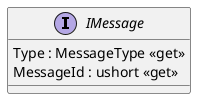 @startuml
interface IMessage {
    Type : MessageType <<get>>
    MessageId : ushort <<get>>
}
@enduml
